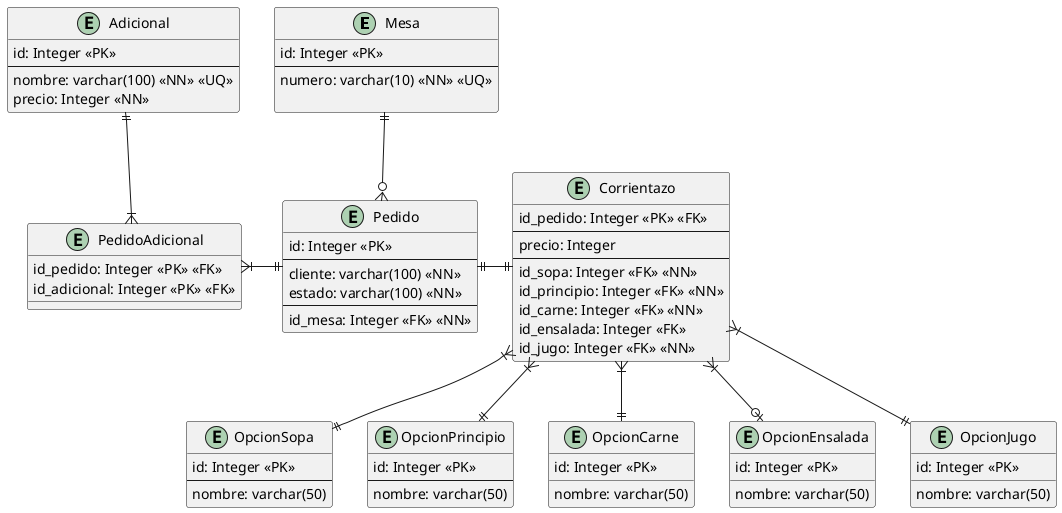 @startuml "Diagrama Relacional"

Entity Mesa{
    id: Integer <<PK>>
    --
    numero: varchar(10) << NN >> <<UQ>>
    
}

Entity Pedido {
    id: Integer <<PK>>
    --
    cliente: varchar(100) <<NN>>
    estado: varchar(100) <<NN>>
    --
    id_mesa: Integer <<FK>> <<NN>>
}

Entity Adicional {
    id: Integer <<PK>>
    --
    nombre: varchar(100) <<NN>> <<UQ>>
    precio: Integer <<NN>>
}

Entity PedidoAdicional{
    id_pedido: Integer <<PK>> <<FK>>
    id_adicional: Integer <<PK>> <<FK>>
}

Entity Corrientazo{
    id_pedido: Integer <<PK>> <<FK>>
    --
    precio: Integer
    --
    id_sopa: Integer <<FK>> <<NN>>
    id_principio: Integer <<FK>> <<NN>>
    id_carne: Integer <<FK>> <<NN>>
    id_ensalada: Integer <<FK>> 
    id_jugo: Integer <<FK>> <<NN>>
}

Entity OpcionSopa{
    id: Integer <<PK>>
    --
    nombre: varchar(50)
}

Entity OpcionPrincipio{
    id: Integer <<PK>>
    --
    nombre: varchar(50)
}

Entity OpcionCarne{
    id: Integer <<PK>>
    nombre: varchar(50)
}

Entity OpcionEnsalada{
    id: Integer <<PK>>    
    nombre: varchar(50)
}

Entity OpcionJugo{
    id: Integer <<PK>>    
    nombre: varchar(50)
}


Mesa ||--o{ Pedido
Pedido ||-left-|{ PedidoAdicional
Adicional ||--|{ PedidoAdicional
Pedido ||-right-|| Corrientazo

Corrientazo }|--|| OpcionSopa
Corrientazo }|--|| OpcionPrincipio
Corrientazo }|--|| OpcionCarne
Corrientazo }|--o| OpcionEnsalada
Corrientazo }|--|| OpcionJugo
@enduml